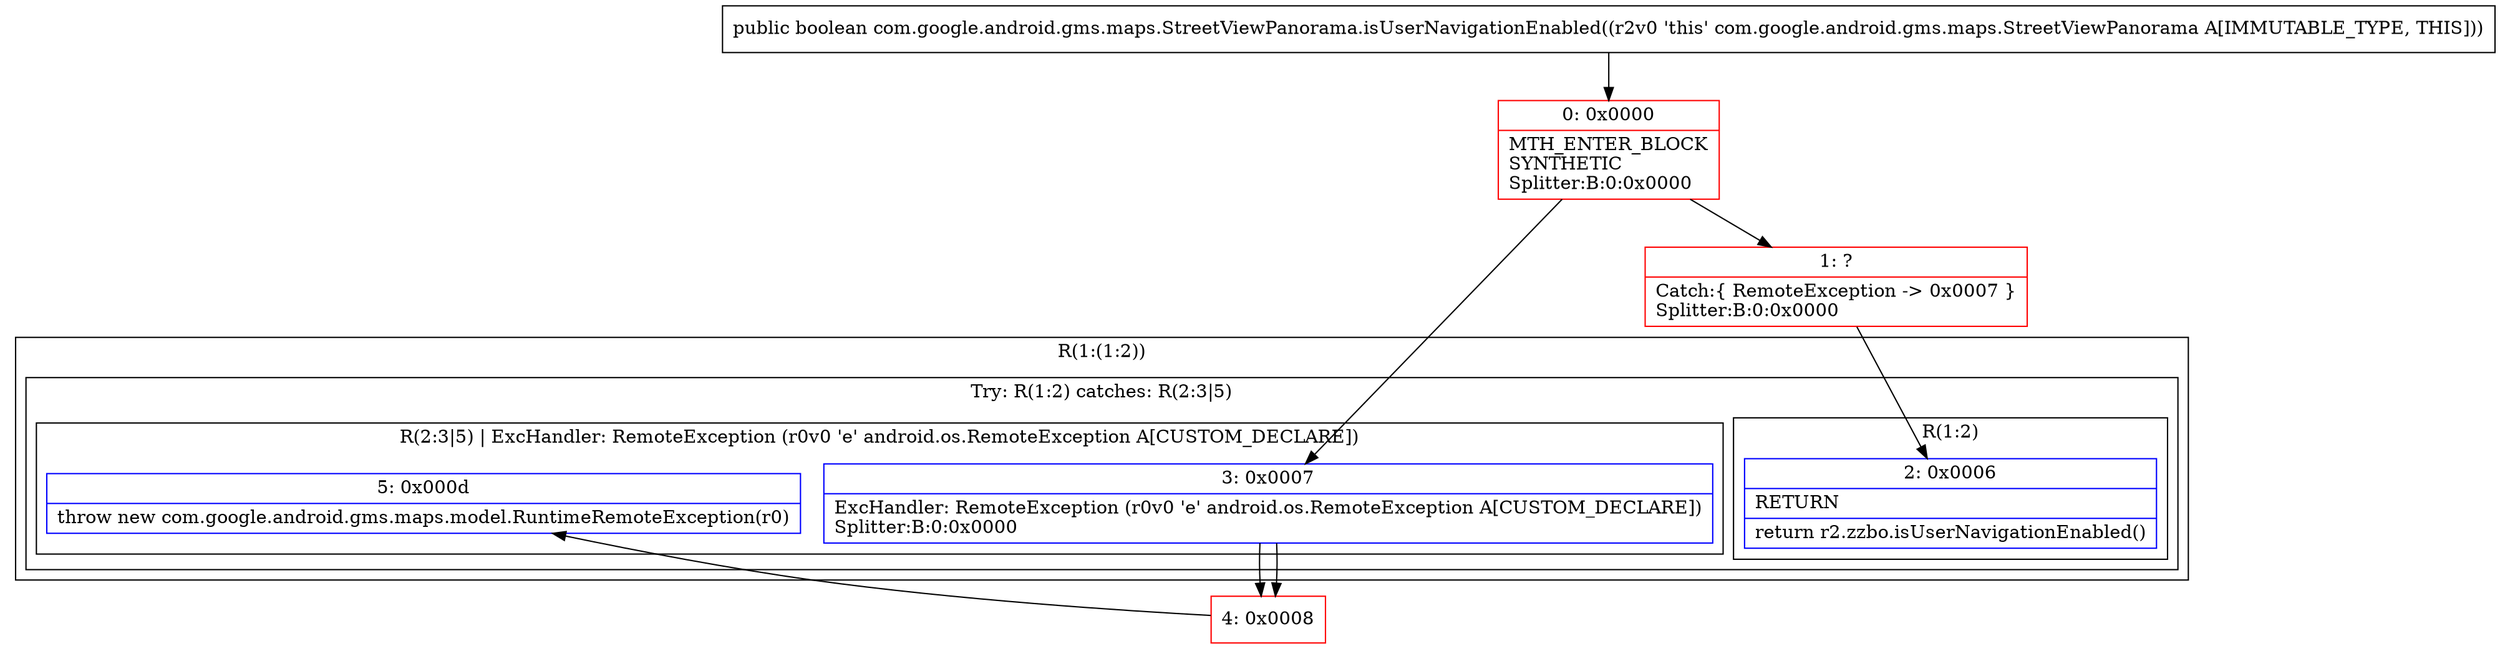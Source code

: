 digraph "CFG forcom.google.android.gms.maps.StreetViewPanorama.isUserNavigationEnabled()Z" {
subgraph cluster_Region_353316878 {
label = "R(1:(1:2))";
node [shape=record,color=blue];
subgraph cluster_TryCatchRegion_836163909 {
label = "Try: R(1:2) catches: R(2:3|5)";
node [shape=record,color=blue];
subgraph cluster_Region_1718908539 {
label = "R(1:2)";
node [shape=record,color=blue];
Node_2 [shape=record,label="{2\:\ 0x0006|RETURN\l|return r2.zzbo.isUserNavigationEnabled()\l}"];
}
subgraph cluster_Region_774301975 {
label = "R(2:3|5) | ExcHandler: RemoteException (r0v0 'e' android.os.RemoteException A[CUSTOM_DECLARE])\l";
node [shape=record,color=blue];
Node_3 [shape=record,label="{3\:\ 0x0007|ExcHandler: RemoteException (r0v0 'e' android.os.RemoteException A[CUSTOM_DECLARE])\lSplitter:B:0:0x0000\l}"];
Node_5 [shape=record,label="{5\:\ 0x000d|throw new com.google.android.gms.maps.model.RuntimeRemoteException(r0)\l}"];
}
}
}
subgraph cluster_Region_774301975 {
label = "R(2:3|5) | ExcHandler: RemoteException (r0v0 'e' android.os.RemoteException A[CUSTOM_DECLARE])\l";
node [shape=record,color=blue];
Node_3 [shape=record,label="{3\:\ 0x0007|ExcHandler: RemoteException (r0v0 'e' android.os.RemoteException A[CUSTOM_DECLARE])\lSplitter:B:0:0x0000\l}"];
Node_5 [shape=record,label="{5\:\ 0x000d|throw new com.google.android.gms.maps.model.RuntimeRemoteException(r0)\l}"];
}
Node_0 [shape=record,color=red,label="{0\:\ 0x0000|MTH_ENTER_BLOCK\lSYNTHETIC\lSplitter:B:0:0x0000\l}"];
Node_1 [shape=record,color=red,label="{1\:\ ?|Catch:\{ RemoteException \-\> 0x0007 \}\lSplitter:B:0:0x0000\l}"];
Node_4 [shape=record,color=red,label="{4\:\ 0x0008}"];
MethodNode[shape=record,label="{public boolean com.google.android.gms.maps.StreetViewPanorama.isUserNavigationEnabled((r2v0 'this' com.google.android.gms.maps.StreetViewPanorama A[IMMUTABLE_TYPE, THIS])) }"];
MethodNode -> Node_0;
Node_3 -> Node_4;
Node_3 -> Node_4;
Node_0 -> Node_1;
Node_0 -> Node_3;
Node_1 -> Node_2;
Node_4 -> Node_5;
}

